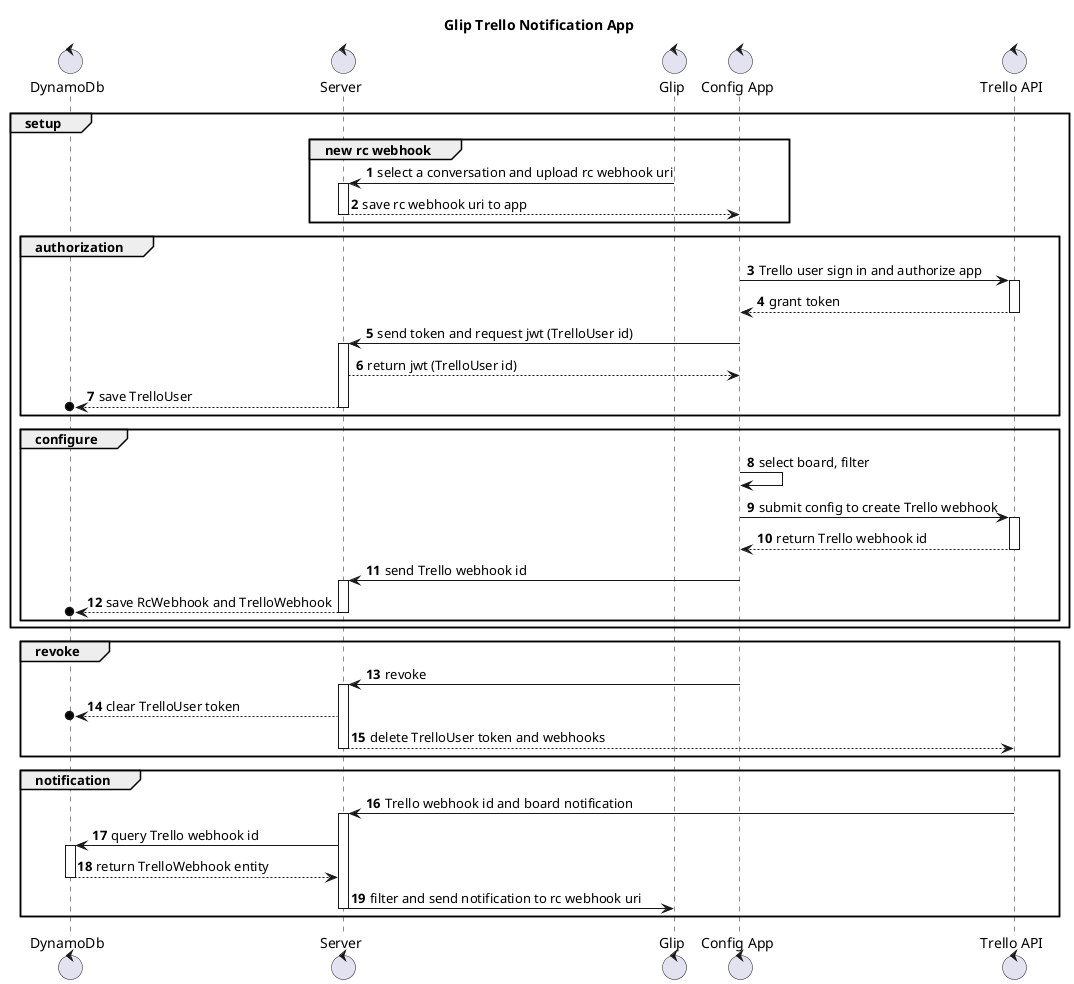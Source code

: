 @startuml

title Glip Trello Notification App

autonumber

control "DynamoDb" as DB
control "Server" as SERVER
control "Glip" as G
control "Config App" as APP
control "Trello API" as T

group setup

    group new rc webhook
    G -> SERVER: select a conversation and upload rc webhook uri
    activate SERVER
    SERVER --> APP: save rc webhook uri to app
    deactivate SERVER
    end

    group authorization
    APP -> T: Trello user sign in and authorize app
    activate T
    T --> APP: grant token
    deactivate T
    APP -> SERVER: send token and request jwt (TrelloUser id)
    activate SERVER
    SERVER --> APP: return jwt (TrelloUser id)
    SERVER -->o DB: save TrelloUser
    deactivate SERVER
    end

    group configure
    APP -> APP: select board, filter
    APP -> T: submit config to create Trello webhook
    activate T
    T --> APP: return Trello webhook id
    deactivate T
    APP -> SERVER: send Trello webhook id
    activate SERVER
    SERVER -->o DB: save RcWebhook and TrelloWebhook
    deactivate SERVER
    end
end

group revoke
    APP -> SERVER: revoke
    activate SERVER
    SERVER -->o DB: clear TrelloUser token
    SERVER --> T: delete TrelloUser token and webhooks
    deactivate SERVER
end

group notification
    T -> SERVER: Trello webhook id and board notification
    activate SERVER
    SERVER -> DB: query Trello webhook id
    activate DB
    DB --> SERVER: return TrelloWebhook entity
    deactivate DB
    SERVER -> G: filter and send notification to rc webhook uri
    deactivate SERVER
end

@enduml